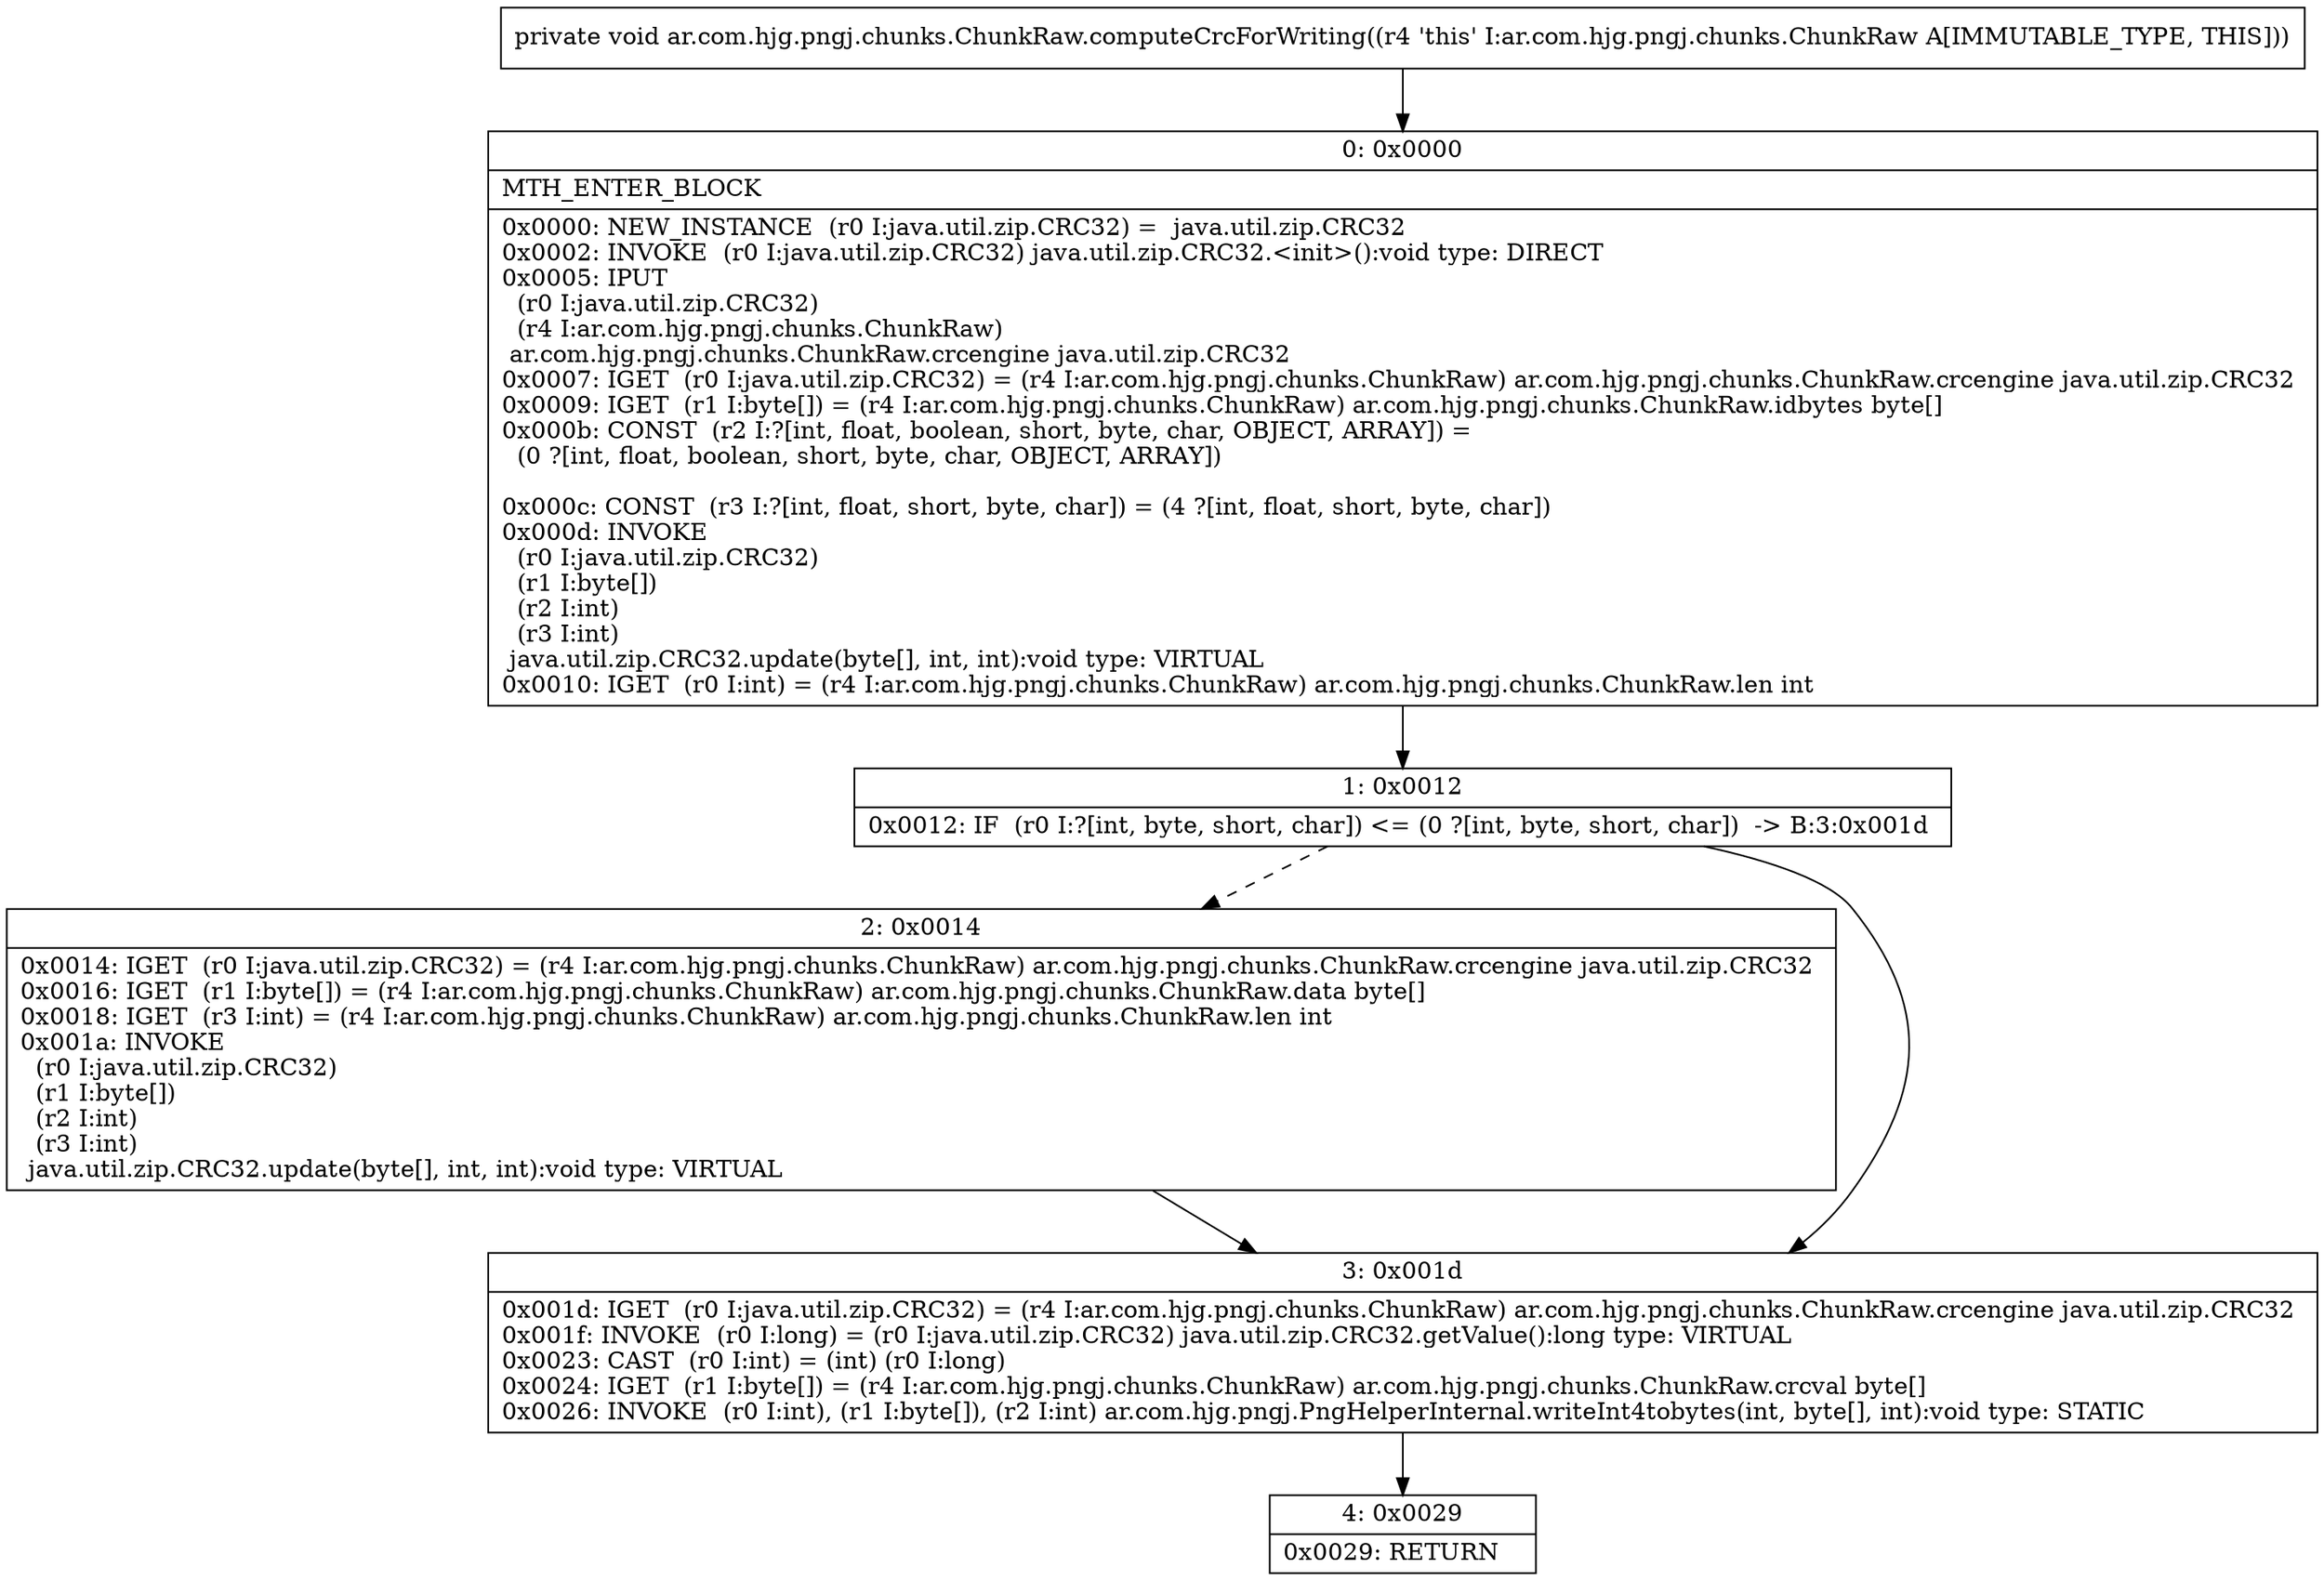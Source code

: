 digraph "CFG forar.com.hjg.pngj.chunks.ChunkRaw.computeCrcForWriting()V" {
Node_0 [shape=record,label="{0\:\ 0x0000|MTH_ENTER_BLOCK\l|0x0000: NEW_INSTANCE  (r0 I:java.util.zip.CRC32) =  java.util.zip.CRC32 \l0x0002: INVOKE  (r0 I:java.util.zip.CRC32) java.util.zip.CRC32.\<init\>():void type: DIRECT \l0x0005: IPUT  \l  (r0 I:java.util.zip.CRC32)\l  (r4 I:ar.com.hjg.pngj.chunks.ChunkRaw)\l ar.com.hjg.pngj.chunks.ChunkRaw.crcengine java.util.zip.CRC32 \l0x0007: IGET  (r0 I:java.util.zip.CRC32) = (r4 I:ar.com.hjg.pngj.chunks.ChunkRaw) ar.com.hjg.pngj.chunks.ChunkRaw.crcengine java.util.zip.CRC32 \l0x0009: IGET  (r1 I:byte[]) = (r4 I:ar.com.hjg.pngj.chunks.ChunkRaw) ar.com.hjg.pngj.chunks.ChunkRaw.idbytes byte[] \l0x000b: CONST  (r2 I:?[int, float, boolean, short, byte, char, OBJECT, ARRAY]) = \l  (0 ?[int, float, boolean, short, byte, char, OBJECT, ARRAY])\l \l0x000c: CONST  (r3 I:?[int, float, short, byte, char]) = (4 ?[int, float, short, byte, char]) \l0x000d: INVOKE  \l  (r0 I:java.util.zip.CRC32)\l  (r1 I:byte[])\l  (r2 I:int)\l  (r3 I:int)\l java.util.zip.CRC32.update(byte[], int, int):void type: VIRTUAL \l0x0010: IGET  (r0 I:int) = (r4 I:ar.com.hjg.pngj.chunks.ChunkRaw) ar.com.hjg.pngj.chunks.ChunkRaw.len int \l}"];
Node_1 [shape=record,label="{1\:\ 0x0012|0x0012: IF  (r0 I:?[int, byte, short, char]) \<= (0 ?[int, byte, short, char])  \-\> B:3:0x001d \l}"];
Node_2 [shape=record,label="{2\:\ 0x0014|0x0014: IGET  (r0 I:java.util.zip.CRC32) = (r4 I:ar.com.hjg.pngj.chunks.ChunkRaw) ar.com.hjg.pngj.chunks.ChunkRaw.crcengine java.util.zip.CRC32 \l0x0016: IGET  (r1 I:byte[]) = (r4 I:ar.com.hjg.pngj.chunks.ChunkRaw) ar.com.hjg.pngj.chunks.ChunkRaw.data byte[] \l0x0018: IGET  (r3 I:int) = (r4 I:ar.com.hjg.pngj.chunks.ChunkRaw) ar.com.hjg.pngj.chunks.ChunkRaw.len int \l0x001a: INVOKE  \l  (r0 I:java.util.zip.CRC32)\l  (r1 I:byte[])\l  (r2 I:int)\l  (r3 I:int)\l java.util.zip.CRC32.update(byte[], int, int):void type: VIRTUAL \l}"];
Node_3 [shape=record,label="{3\:\ 0x001d|0x001d: IGET  (r0 I:java.util.zip.CRC32) = (r4 I:ar.com.hjg.pngj.chunks.ChunkRaw) ar.com.hjg.pngj.chunks.ChunkRaw.crcengine java.util.zip.CRC32 \l0x001f: INVOKE  (r0 I:long) = (r0 I:java.util.zip.CRC32) java.util.zip.CRC32.getValue():long type: VIRTUAL \l0x0023: CAST  (r0 I:int) = (int) (r0 I:long) \l0x0024: IGET  (r1 I:byte[]) = (r4 I:ar.com.hjg.pngj.chunks.ChunkRaw) ar.com.hjg.pngj.chunks.ChunkRaw.crcval byte[] \l0x0026: INVOKE  (r0 I:int), (r1 I:byte[]), (r2 I:int) ar.com.hjg.pngj.PngHelperInternal.writeInt4tobytes(int, byte[], int):void type: STATIC \l}"];
Node_4 [shape=record,label="{4\:\ 0x0029|0x0029: RETURN   \l}"];
MethodNode[shape=record,label="{private void ar.com.hjg.pngj.chunks.ChunkRaw.computeCrcForWriting((r4 'this' I:ar.com.hjg.pngj.chunks.ChunkRaw A[IMMUTABLE_TYPE, THIS])) }"];
MethodNode -> Node_0;
Node_0 -> Node_1;
Node_1 -> Node_2[style=dashed];
Node_1 -> Node_3;
Node_2 -> Node_3;
Node_3 -> Node_4;
}

